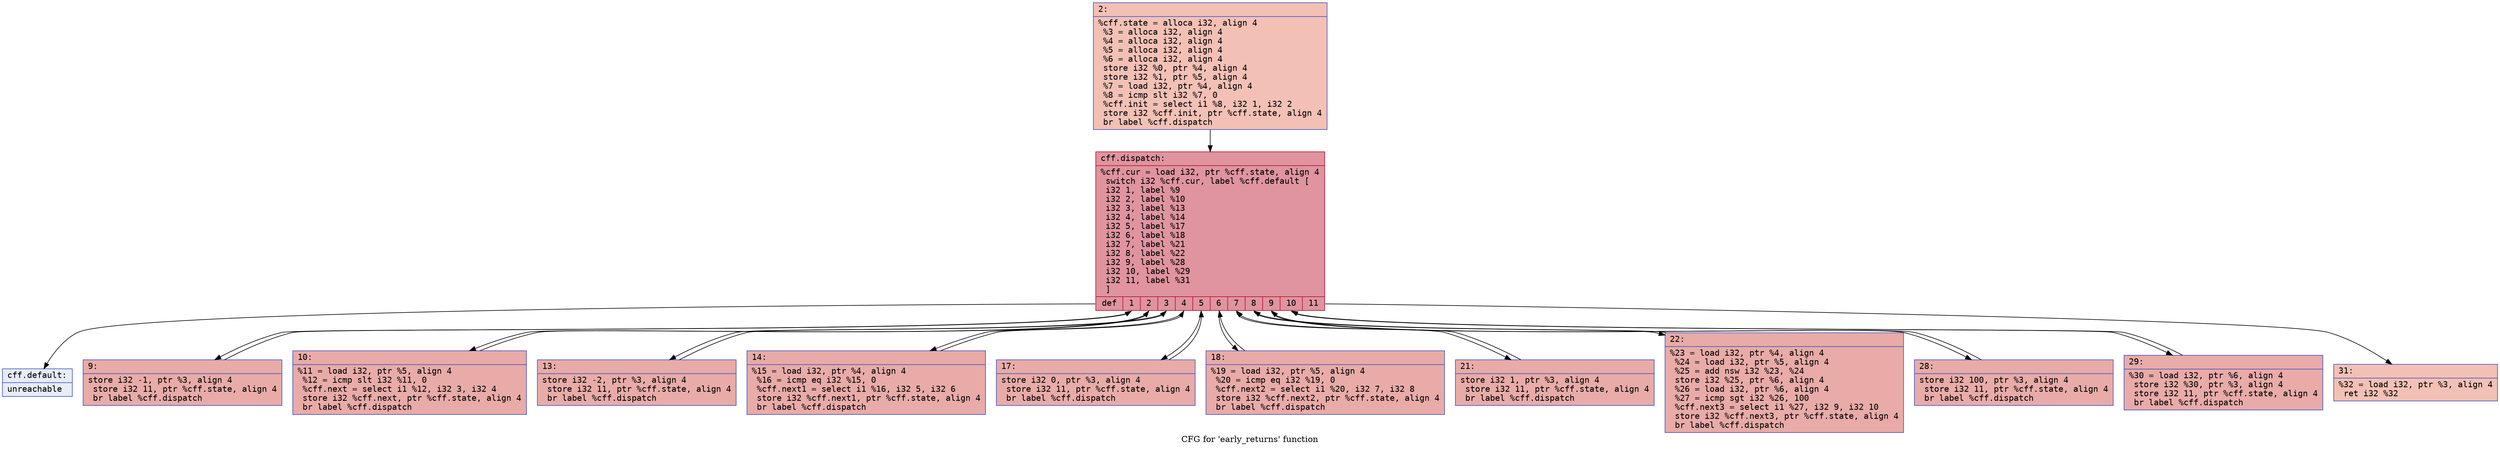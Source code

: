 digraph "CFG for 'early_returns' function" {
	label="CFG for 'early_returns' function";

	Node0x562b164a3e40 [shape=record,color="#3d50c3ff", style=filled, fillcolor="#e5705870" fontname="Courier",label="{2:\l|  %cff.state = alloca i32, align 4\l  %3 = alloca i32, align 4\l  %4 = alloca i32, align 4\l  %5 = alloca i32, align 4\l  %6 = alloca i32, align 4\l  store i32 %0, ptr %4, align 4\l  store i32 %1, ptr %5, align 4\l  %7 = load i32, ptr %4, align 4\l  %8 = icmp slt i32 %7, 0\l  %cff.init = select i1 %8, i32 1, i32 2\l  store i32 %cff.init, ptr %cff.state, align 4\l  br label %cff.dispatch\l}"];
	Node0x562b164a3e40 -> Node0x562b164b8470;
	Node0x562b164a7110 [shape=record,color="#3d50c3ff", style=filled, fillcolor="#cc403a70" fontname="Courier",label="{9:\l|  store i32 -1, ptr %3, align 4\l  store i32 11, ptr %cff.state, align 4\l  br label %cff.dispatch\l}"];
	Node0x562b164a7110 -> Node0x562b164b8470;
	Node0x562b164a7170 [shape=record,color="#3d50c3ff", style=filled, fillcolor="#cc403a70" fontname="Courier",label="{10:\l|  %11 = load i32, ptr %5, align 4\l  %12 = icmp slt i32 %11, 0\l  %cff.next = select i1 %12, i32 3, i32 4\l  store i32 %cff.next, ptr %cff.state, align 4\l  br label %cff.dispatch\l}"];
	Node0x562b164a7170 -> Node0x562b164b8470;
	Node0x562b164a7a80 [shape=record,color="#3d50c3ff", style=filled, fillcolor="#cc403a70" fontname="Courier",label="{13:\l|  store i32 -2, ptr %3, align 4\l  store i32 11, ptr %cff.state, align 4\l  br label %cff.dispatch\l}"];
	Node0x562b164a7a80 -> Node0x562b164b8470;
	Node0x562b164a7ae0 [shape=record,color="#3d50c3ff", style=filled, fillcolor="#cc403a70" fontname="Courier",label="{14:\l|  %15 = load i32, ptr %4, align 4\l  %16 = icmp eq i32 %15, 0\l  %cff.next1 = select i1 %16, i32 5, i32 6\l  store i32 %cff.next1, ptr %cff.state, align 4\l  br label %cff.dispatch\l}"];
	Node0x562b164a7ae0 -> Node0x562b164b8470;
	Node0x562b164a7df0 [shape=record,color="#3d50c3ff", style=filled, fillcolor="#cc403a70" fontname="Courier",label="{17:\l|  store i32 0, ptr %3, align 4\l  store i32 11, ptr %cff.state, align 4\l  br label %cff.dispatch\l}"];
	Node0x562b164a7df0 -> Node0x562b164b8470;
	Node0x562b164a7e50 [shape=record,color="#3d50c3ff", style=filled, fillcolor="#cc403a70" fontname="Courier",label="{18:\l|  %19 = load i32, ptr %5, align 4\l  %20 = icmp eq i32 %19, 0\l  %cff.next2 = select i1 %20, i32 7, i32 8\l  store i32 %cff.next2, ptr %cff.state, align 4\l  br label %cff.dispatch\l}"];
	Node0x562b164a7e50 -> Node0x562b164b8470;
	Node0x562b164a80f0 [shape=record,color="#3d50c3ff", style=filled, fillcolor="#cc403a70" fontname="Courier",label="{21:\l|  store i32 1, ptr %3, align 4\l  store i32 11, ptr %cff.state, align 4\l  br label %cff.dispatch\l}"];
	Node0x562b164a80f0 -> Node0x562b164b8470;
	Node0x562b164a8150 [shape=record,color="#3d50c3ff", style=filled, fillcolor="#cc403a70" fontname="Courier",label="{22:\l|  %23 = load i32, ptr %4, align 4\l  %24 = load i32, ptr %5, align 4\l  %25 = add nsw i32 %23, %24\l  store i32 %25, ptr %6, align 4\l  %26 = load i32, ptr %6, align 4\l  %27 = icmp sgt i32 %26, 100\l  %cff.next3 = select i1 %27, i32 9, i32 10\l  store i32 %cff.next3, ptr %cff.state, align 4\l  br label %cff.dispatch\l}"];
	Node0x562b164a8150 -> Node0x562b164b8470;
	Node0x562b164a85c0 [shape=record,color="#3d50c3ff", style=filled, fillcolor="#cc403a70" fontname="Courier",label="{28:\l|  store i32 100, ptr %3, align 4\l  store i32 11, ptr %cff.state, align 4\l  br label %cff.dispatch\l}"];
	Node0x562b164a85c0 -> Node0x562b164b8470;
	Node0x562b164a8620 [shape=record,color="#3d50c3ff", style=filled, fillcolor="#cc403a70" fontname="Courier",label="{29:\l|  %30 = load i32, ptr %6, align 4\l  store i32 %30, ptr %3, align 4\l  store i32 11, ptr %cff.state, align 4\l  br label %cff.dispatch\l}"];
	Node0x562b164a8620 -> Node0x562b164b8470;
	Node0x562b164a79a0 [shape=record,color="#3d50c3ff", style=filled, fillcolor="#e5705870" fontname="Courier",label="{31:\l|  %32 = load i32, ptr %3, align 4\l  ret i32 %32\l}"];
	Node0x562b164b8470 [shape=record,color="#b70d28ff", style=filled, fillcolor="#b70d2870" fontname="Courier",label="{cff.dispatch:\l|  %cff.cur = load i32, ptr %cff.state, align 4\l  switch i32 %cff.cur, label %cff.default [\l    i32 1, label %9\l    i32 2, label %10\l    i32 3, label %13\l    i32 4, label %14\l    i32 5, label %17\l    i32 6, label %18\l    i32 7, label %21\l    i32 8, label %22\l    i32 9, label %28\l    i32 10, label %29\l    i32 11, label %31\l  ]\l|{<s0>def|<s1>1|<s2>2|<s3>3|<s4>4|<s5>5|<s6>6|<s7>7|<s8>8|<s9>9|<s10>10|<s11>11}}"];
	Node0x562b164b8470:s0 -> Node0x562b164b8500;
	Node0x562b164b8470:s1 -> Node0x562b164a7110;
	Node0x562b164b8470:s2 -> Node0x562b164a7170;
	Node0x562b164b8470:s3 -> Node0x562b164a7a80;
	Node0x562b164b8470:s4 -> Node0x562b164a7ae0;
	Node0x562b164b8470:s5 -> Node0x562b164a7df0;
	Node0x562b164b8470:s6 -> Node0x562b164a7e50;
	Node0x562b164b8470:s7 -> Node0x562b164a80f0;
	Node0x562b164b8470:s8 -> Node0x562b164a8150;
	Node0x562b164b8470:s9 -> Node0x562b164a85c0;
	Node0x562b164b8470:s10 -> Node0x562b164a8620;
	Node0x562b164b8470:s11 -> Node0x562b164a79a0;
	Node0x562b164b8500 [shape=record,color="#3d50c3ff", style=filled, fillcolor="#c7d7f070" fontname="Courier",label="{cff.default:\l|  unreachable\l}"];
}
